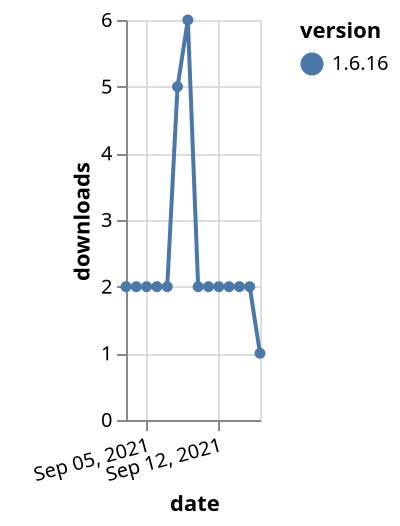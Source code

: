 {"$schema": "https://vega.github.io/schema/vega-lite/v5.json", "description": "A simple bar chart with embedded data.", "data": {"values": [{"date": "2021-09-03", "total": 4863, "delta": 2, "version": "1.6.16"}, {"date": "2021-09-04", "total": 4865, "delta": 2, "version": "1.6.16"}, {"date": "2021-09-05", "total": 4867, "delta": 2, "version": "1.6.16"}, {"date": "2021-09-06", "total": 4869, "delta": 2, "version": "1.6.16"}, {"date": "2021-09-07", "total": 4871, "delta": 2, "version": "1.6.16"}, {"date": "2021-09-08", "total": 4876, "delta": 5, "version": "1.6.16"}, {"date": "2021-09-09", "total": 4882, "delta": 6, "version": "1.6.16"}, {"date": "2021-09-10", "total": 4884, "delta": 2, "version": "1.6.16"}, {"date": "2021-09-11", "total": 4886, "delta": 2, "version": "1.6.16"}, {"date": "2021-09-12", "total": 4888, "delta": 2, "version": "1.6.16"}, {"date": "2021-09-13", "total": 4890, "delta": 2, "version": "1.6.16"}, {"date": "2021-09-14", "total": 4892, "delta": 2, "version": "1.6.16"}, {"date": "2021-09-15", "total": 4894, "delta": 2, "version": "1.6.16"}, {"date": "2021-09-16", "total": 4895, "delta": 1, "version": "1.6.16"}]}, "width": "container", "mark": {"type": "line", "point": {"filled": true}}, "encoding": {"x": {"field": "date", "type": "temporal", "timeUnit": "yearmonthdate", "title": "date", "axis": {"labelAngle": -15}}, "y": {"field": "delta", "type": "quantitative", "title": "downloads"}, "color": {"field": "version", "type": "nominal"}, "tooltip": {"field": "delta"}}}